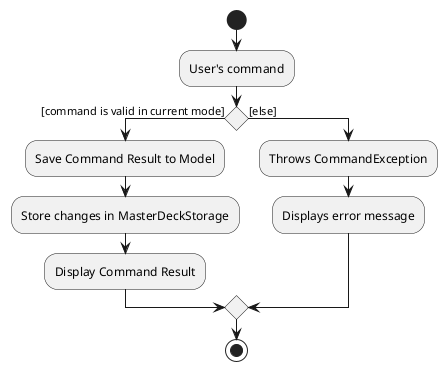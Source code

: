 @startuml
start
:User's command;

if () then ([command is valid in current mode])
    :Save Command Result to Model;
    :Store changes in MasterDeckStorage;
    :Display Command Result;
else ([else])
    :Throws CommandException;
    :Displays error message;

endif

stop
@enduml
